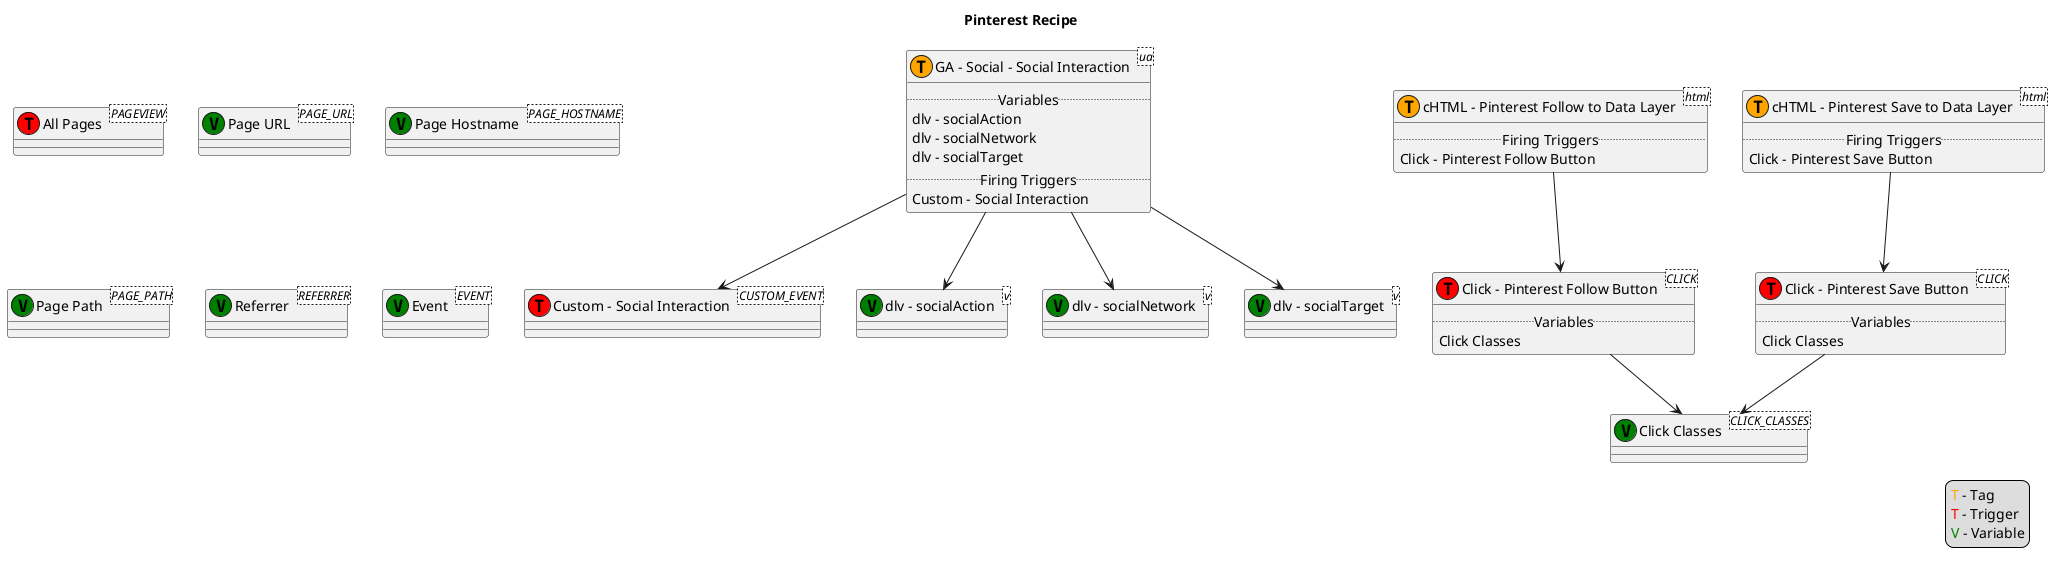 @startuml
title Pinterest Recipe
legend right
<color:orange>T</color> - Tag
<color:red>T</color> - Trigger
<color:green>V</color> - Variable
end legend
class "GA - Social - Social Interaction" as 01<ua> << (T, orange) >> {
    .. Variables ..
    dlv - socialAction
    dlv - socialNetwork
    dlv - socialTarget
    .. Firing Triggers ..
    Custom - Social Interaction
}
class "cHTML - Pinterest Follow to Data Layer" as 02<html> << (T, orange) >> {
    .. Firing Triggers ..
    Click - Pinterest Follow Button
}
class "cHTML - Pinterest Save to Data Layer" as 03<html> << (T, orange) >> {
    .. Firing Triggers ..
    Click - Pinterest Save Button
}
class "Click - Pinterest Follow Button" as 15<CLICK> << (T, red) >> {
    .. Variables ..
    Click Classes
}
class "Click - Pinterest Save Button" as 16<CLICK> << (T, red) >> {
    .. Variables ..
    Click Classes
}
class "Custom - Social Interaction" as 17<CUSTOM_EVENT> << (T, red) >>
class "All Pages" as 2147479553<PAGEVIEW> << (T, red) >>
class "dlv - socialAction" as 21<v> << (V, green) >>
class "dlv - socialNetwork" as 22<v> << (V, green) >>
class "dlv - socialTarget" as 23<v> << (V, green) >>
class "Page URL"<PAGE_URL> << (V, green) >>
class "Page Hostname"<PAGE_HOSTNAME> << (V, green) >>
class "Page Path"<PAGE_PATH> << (V, green) >>
class "Referrer"<REFERRER> << (V, green) >>
class "Event"<EVENT> << (V, green) >>
class "Click Classes"<CLICK_CLASSES> << (V, green) >>
01 --> 17
02 --> 15
03 --> 16
15 --> "Click Classes"
16 --> "Click Classes"
01 --> 21
01 --> 22
01 --> 23
@enduml